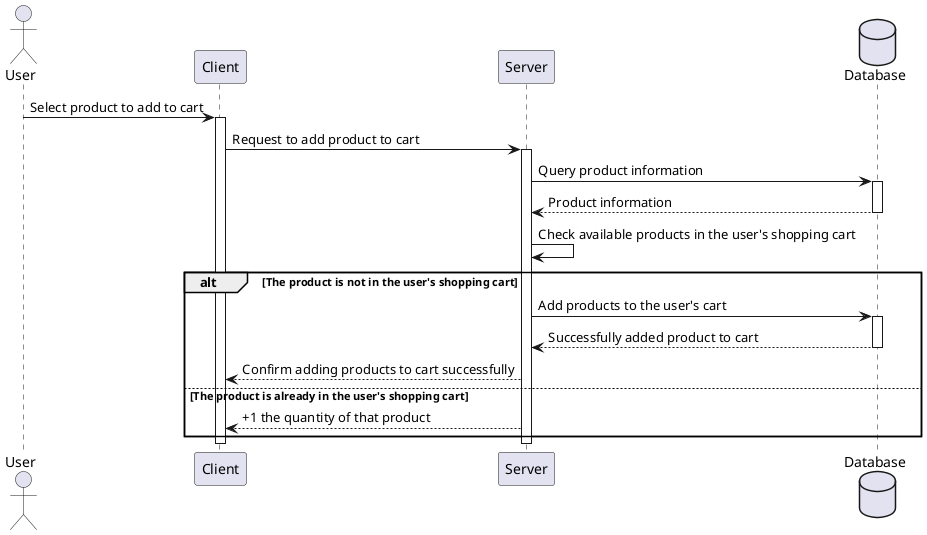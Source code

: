 @startuml
actor User
participant "Client" as Client
participant "Server" as Server
database "Database" as DB

User -> Client: Select product to add to cart
activate Client

Client -> Server: Request to add product to cart
activate Server

Server -> DB: Query product information
activate DB
DB --> Server: Product information
deactivate DB

Server -> Server: Check available products in the user's shopping cart
alt The product is not in the user's shopping cart
    Server -> DB: Add products to the user's cart
    activate DB
    DB --> Server: Successfully added product to cart
    deactivate DB
    Server --> Client: Confirm adding products to cart successfully
else The product is already in the user's shopping cart
    Server --> Client: +1 the quantity of that product
end

deactivate Server
deactivate Client
@enduml